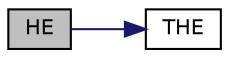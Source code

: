 digraph "HE"
{
  bgcolor="transparent";
  edge [fontname="Helvetica",fontsize="10",labelfontname="Helvetica",labelfontsize="10"];
  node [fontname="Helvetica",fontsize="10",shape=record];
  rankdir="LR";
  Node32 [label="HE",height=0.2,width=0.4,color="black", fillcolor="grey75", style="filled", fontcolor="black"];
  Node32 -> Node33 [color="midnightblue",fontsize="10",style="solid",fontname="Helvetica"];
  Node33 [label="THE",height=0.2,width=0.4,color="black",URL="$a31705.html#a25550c1e943f24b7857b858e37a462b8",tooltip="Temperature from absolute enthalpy. "];
}
